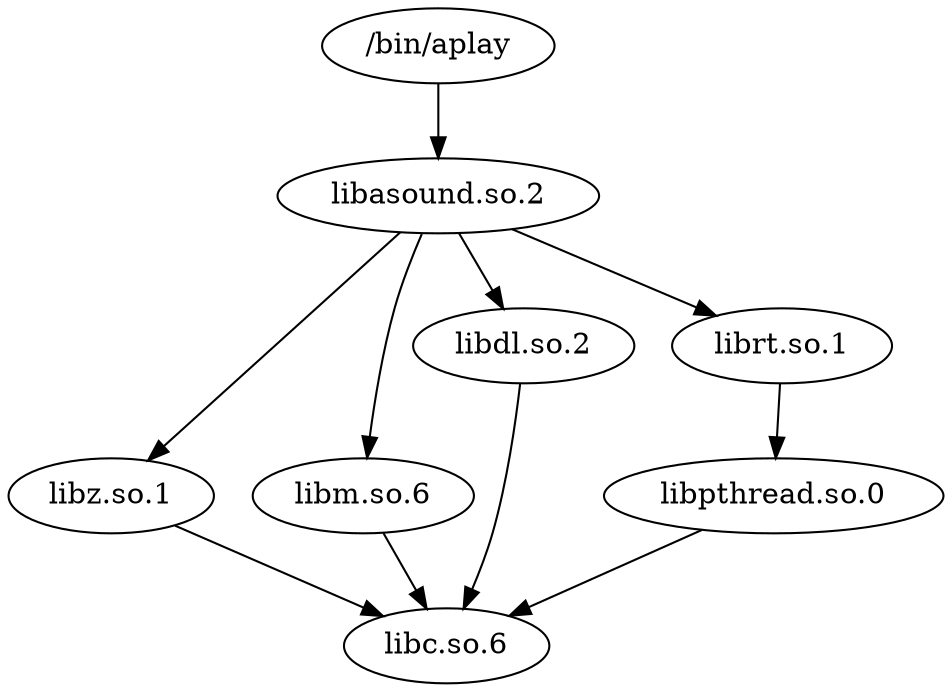 digraph G {
	graph [layout=dot];
	_bin_aplay	 [label="/bin/aplay"];
	libasound_so_2	 [label="libasound.so.2"];
	_bin_aplay -> libasound_so_2;
	libz_so_1	 [label="libz.so.1"];
	libasound_so_2 -> libz_so_1;
	libm_so_6	 [label="libm.so.6"];
	libasound_so_2 -> libm_so_6;
	libdl_so_2	 [label="libdl.so.2"];
	libasound_so_2 -> libdl_so_2;
	librt_so_1	 [label="librt.so.1"];
	libasound_so_2 -> librt_so_1;
	libc_so_6	 [label="libc.so.6"];
	libm_so_6 -> libc_so_6;
	libpthread_so_0	 [label="libpthread.so.0"];
	libpthread_so_0 -> libc_so_6;
	libdl_so_2 -> libc_so_6;
	librt_so_1 -> libpthread_so_0;
	libz_so_1 -> libc_so_6;
}
